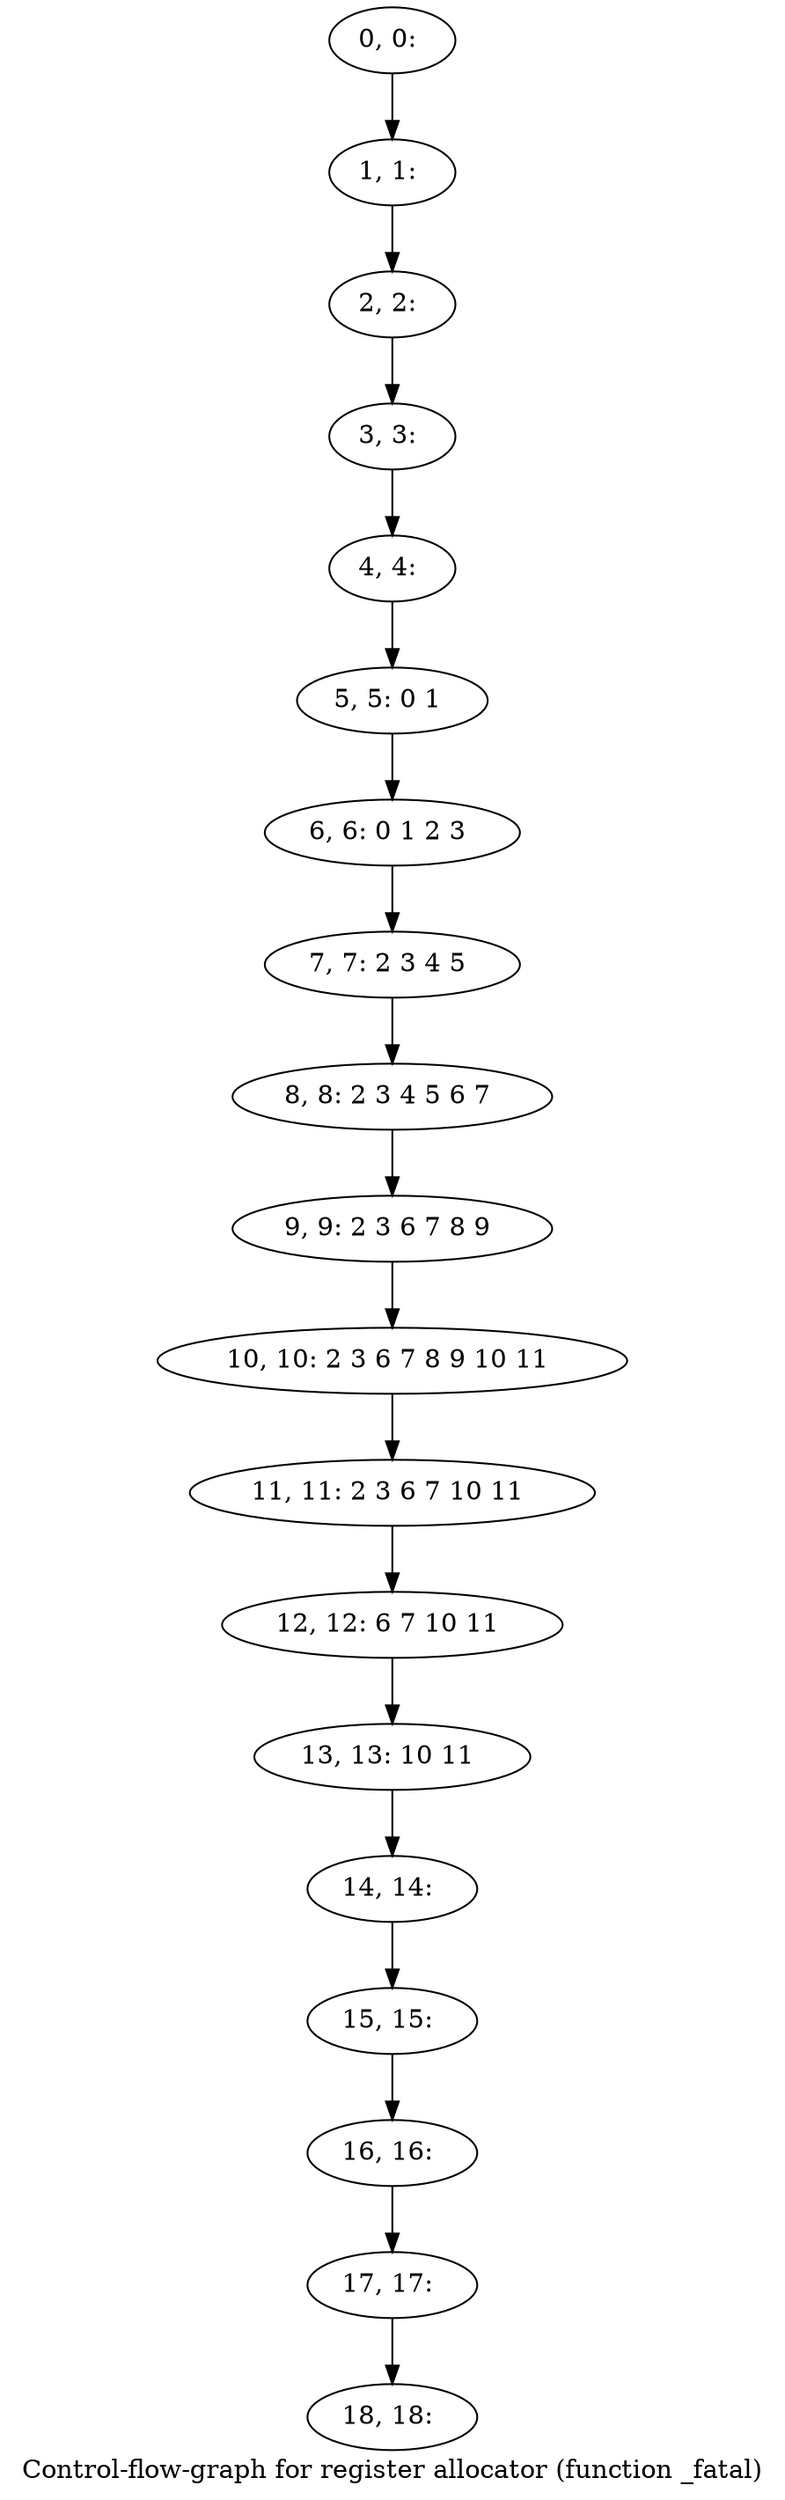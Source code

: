 digraph G {
graph [label="Control-flow-graph for register allocator (function _fatal)"]
0[label="0, 0: "];
1[label="1, 1: "];
2[label="2, 2: "];
3[label="3, 3: "];
4[label="4, 4: "];
5[label="5, 5: 0 1 "];
6[label="6, 6: 0 1 2 3 "];
7[label="7, 7: 2 3 4 5 "];
8[label="8, 8: 2 3 4 5 6 7 "];
9[label="9, 9: 2 3 6 7 8 9 "];
10[label="10, 10: 2 3 6 7 8 9 10 11 "];
11[label="11, 11: 2 3 6 7 10 11 "];
12[label="12, 12: 6 7 10 11 "];
13[label="13, 13: 10 11 "];
14[label="14, 14: "];
15[label="15, 15: "];
16[label="16, 16: "];
17[label="17, 17: "];
18[label="18, 18: "];
0->1 ;
1->2 ;
2->3 ;
3->4 ;
4->5 ;
5->6 ;
6->7 ;
7->8 ;
8->9 ;
9->10 ;
10->11 ;
11->12 ;
12->13 ;
13->14 ;
14->15 ;
15->16 ;
16->17 ;
17->18 ;
}
